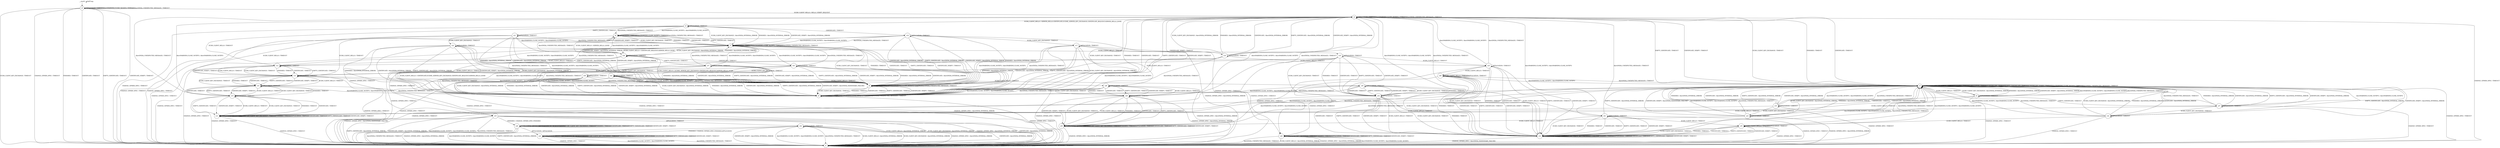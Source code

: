 digraph g {
	graph [name=g];
	s0	[label=s0,
		shape=circle];
	s0 -> s0	[key=0,
		label="APPLICATION / TIMEOUT"];
	s0 -> s0	[key=1,
		label="Alert(WARNING,CLOSE_NOTIFY) / TIMEOUT"];
	s0 -> s0	[key=2,
		label="Alert(FATAL,UNEXPECTED_MESSAGE) / TIMEOUT"];
	s1	[label=s1,
		shape=circle];
	s0 -> s1	[key=0,
		label="ECDH_CLIENT_KEY_EXCHANGE / TIMEOUT"];
	s0 -> s1	[key=1,
		label="CHANGE_CIPHER_SPEC / TIMEOUT"];
	s0 -> s1	[key=2,
		label="FINISHED / TIMEOUT"];
	s0 -> s1	[key=3,
		label="CERTIFICATE / TIMEOUT"];
	s0 -> s1	[key=4,
		label="EMPTY_CERTIFICATE / TIMEOUT"];
	s0 -> s1	[key=5,
		label="CERTIFICATE_VERIFY / TIMEOUT"];
	s2	[label=s2,
		shape=circle];
	s0 -> s2	[key=0,
		label="ECDH_CLIENT_HELLO / HELLO_VERIFY_REQUEST"];
	s1 -> s1	[key=0,
		label="ECDH_CLIENT_HELLO / TIMEOUT"];
	s1 -> s1	[key=1,
		label="ECDH_CLIENT_KEY_EXCHANGE / TIMEOUT"];
	s1 -> s1	[key=2,
		label="CHANGE_CIPHER_SPEC / TIMEOUT"];
	s1 -> s1	[key=3,
		label="FINISHED / TIMEOUT"];
	s1 -> s1	[key=4,
		label="APPLICATION / TIMEOUT"];
	s1 -> s1	[key=5,
		label="CERTIFICATE / TIMEOUT"];
	s1 -> s1	[key=6,
		label="EMPTY_CERTIFICATE / TIMEOUT"];
	s1 -> s1	[key=7,
		label="CERTIFICATE_VERIFY / TIMEOUT"];
	s1 -> s1	[key=8,
		label="Alert(WARNING,CLOSE_NOTIFY) / TIMEOUT"];
	s1 -> s1	[key=9,
		label="Alert(FATAL,UNEXPECTED_MESSAGE) / TIMEOUT"];
	s2 -> s1	[key=0,
		label="CHANGE_CIPHER_SPEC / TIMEOUT"];
	s2 -> s2	[key=0,
		label="APPLICATION / TIMEOUT"];
	s2 -> s2	[key=1,
		label="Alert(WARNING,CLOSE_NOTIFY) / TIMEOUT"];
	s2 -> s2	[key=2,
		label="Alert(FATAL,UNEXPECTED_MESSAGE) / TIMEOUT"];
	s3	[label=s3,
		shape=circle];
	s2 -> s3	[key=0,
		label="ECDH_CLIENT_KEY_EXCHANGE / TIMEOUT"];
	s2 -> s3	[key=1,
		label="FINISHED / TIMEOUT"];
	s2 -> s3	[key=2,
		label="CERTIFICATE / TIMEOUT"];
	s2 -> s3	[key=3,
		label="EMPTY_CERTIFICATE / TIMEOUT"];
	s2 -> s3	[key=4,
		label="CERTIFICATE_VERIFY / TIMEOUT"];
	s5	[label=s5,
		shape=circle];
	s2 -> s5	[key=0,
		label="ECDH_CLIENT_HELLO / SERVER_HELLO,CERTIFICATE,ECDHE_SERVER_KEY_EXCHANGE,CERTIFICATE_REQUEST,SERVER_HELLO_DONE"];
	s3 -> s1	[key=0,
		label="CHANGE_CIPHER_SPEC / TIMEOUT"];
	s3 -> s3	[key=0,
		label="ECDH_CLIENT_KEY_EXCHANGE / TIMEOUT"];
	s3 -> s3	[key=1,
		label="FINISHED / TIMEOUT"];
	s3 -> s3	[key=2,
		label="APPLICATION / TIMEOUT"];
	s3 -> s3	[key=3,
		label="CERTIFICATE / TIMEOUT"];
	s3 -> s3	[key=4,
		label="EMPTY_CERTIFICATE / TIMEOUT"];
	s3 -> s3	[key=5,
		label="CERTIFICATE_VERIFY / TIMEOUT"];
	s3 -> s3	[key=6,
		label="Alert(WARNING,CLOSE_NOTIFY) / TIMEOUT"];
	s3 -> s3	[key=7,
		label="Alert(FATAL,UNEXPECTED_MESSAGE) / TIMEOUT"];
	s4	[label=s4,
		shape=circle];
	s3 -> s4	[key=0,
		label="ECDH_CLIENT_HELLO / TIMEOUT"];
	s4 -> s1	[key=0,
		label="CHANGE_CIPHER_SPEC / TIMEOUT"];
	s4 -> s3	[key=0,
		label="ECDH_CLIENT_KEY_EXCHANGE / Alert(FATAL,INTERNAL_ERROR)"];
	s4 -> s3	[key=1,
		label="FINISHED / Alert(FATAL,INTERNAL_ERROR)"];
	s4 -> s3	[key=2,
		label="CERTIFICATE_VERIFY / Alert(FATAL,INTERNAL_ERROR)"];
	s4 -> s3	[key=3,
		label="Alert(WARNING,CLOSE_NOTIFY) / Alert(WARNING,CLOSE_NOTIFY)"];
	s4 -> s3	[key=4,
		label="Alert(FATAL,UNEXPECTED_MESSAGE) / TIMEOUT"];
	s4 -> s4	[key=0,
		label="APPLICATION / TIMEOUT"];
	s10	[label=s10,
		shape=circle];
	s4 -> s10	[key=0,
		label="CERTIFICATE / TIMEOUT"];
	s11	[label=s11,
		shape=circle];
	s4 -> s11	[key=0,
		label="ECDH_CLIENT_HELLO / TIMEOUT"];
	s27	[label=s27,
		shape=circle];
	s4 -> s27	[key=0,
		label="EMPTY_CERTIFICATE / TIMEOUT"];
	s5 -> s1	[key=0,
		label="CHANGE_CIPHER_SPEC / TIMEOUT"];
	s5 -> s5	[key=0,
		label="APPLICATION / TIMEOUT"];
	s6	[label=s6,
		shape=circle];
	s5 -> s6	[key=0,
		label="Alert(WARNING,CLOSE_NOTIFY) / Alert(WARNING,CLOSE_NOTIFY)"];
	s5 -> s6	[key=1,
		label="Alert(FATAL,UNEXPECTED_MESSAGE) / TIMEOUT"];
	s7	[label=s7,
		shape=circle];
	s5 -> s7	[key=0,
		label="ECDH_CLIENT_KEY_EXCHANGE / Alert(FATAL,INTERNAL_ERROR)"];
	s5 -> s7	[key=1,
		label="FINISHED / Alert(FATAL,INTERNAL_ERROR)"];
	s5 -> s7	[key=2,
		label="CERTIFICATE_VERIFY / Alert(FATAL,INTERNAL_ERROR)"];
	s12	[label=s12,
		shape=circle];
	s5 -> s12	[key=0,
		label="ECDH_CLIENT_HELLO / TIMEOUT"];
	s16	[label=s16,
		shape=circle];
	s5 -> s16	[key=0,
		label="CERTIFICATE / TIMEOUT"];
	s21	[label=s21,
		shape=circle];
	s5 -> s21	[key=0,
		label="EMPTY_CERTIFICATE / TIMEOUT"];
	s6 -> s1	[key=0,
		label="CHANGE_CIPHER_SPEC / TIMEOUT"];
	s6 -> s6	[key=0,
		label="APPLICATION / TIMEOUT"];
	s6 -> s6	[key=1,
		label="Alert(WARNING,CLOSE_NOTIFY) / TIMEOUT"];
	s6 -> s6	[key=2,
		label="Alert(FATAL,UNEXPECTED_MESSAGE) / TIMEOUT"];
	s6 -> s7	[key=0,
		label="ECDH_CLIENT_KEY_EXCHANGE / TIMEOUT"];
	s6 -> s7	[key=1,
		label="FINISHED / TIMEOUT"];
	s6 -> s7	[key=2,
		label="CERTIFICATE / TIMEOUT"];
	s6 -> s7	[key=3,
		label="EMPTY_CERTIFICATE / TIMEOUT"];
	s6 -> s7	[key=4,
		label="CERTIFICATE_VERIFY / TIMEOUT"];
	s36	[label=s36,
		shape=circle];
	s6 -> s36	[key=0,
		label="ECDH_CLIENT_HELLO / SERVER_HELLO_DONE"];
	s7 -> s1	[key=0,
		label="CHANGE_CIPHER_SPEC / TIMEOUT"];
	s7 -> s7	[key=0,
		label="APPLICATION / TIMEOUT"];
	s7 -> s7	[key=1,
		label="Alert(WARNING,CLOSE_NOTIFY) / TIMEOUT"];
	s7 -> s7	[key=2,
		label="Alert(FATAL,UNEXPECTED_MESSAGE) / TIMEOUT"];
	s8	[label=s8,
		shape=circle];
	s7 -> s8	[key=0,
		label="ECDH_CLIENT_KEY_EXCHANGE / TIMEOUT"];
	s7 -> s8	[key=1,
		label="FINISHED / TIMEOUT"];
	s7 -> s8	[key=2,
		label="CERTIFICATE / TIMEOUT"];
	s7 -> s8	[key=3,
		label="EMPTY_CERTIFICATE / TIMEOUT"];
	s7 -> s8	[key=4,
		label="CERTIFICATE_VERIFY / TIMEOUT"];
	s7 -> s36	[key=0,
		label="ECDH_CLIENT_HELLO / CERTIFICATE_REQUEST,SERVER_HELLO_DONE"];
	s8 -> s1	[key=0,
		label="CHANGE_CIPHER_SPEC / TIMEOUT"];
	s8 -> s8	[key=0,
		label="APPLICATION / TIMEOUT"];
	s8 -> s8	[key=1,
		label="Alert(WARNING,CLOSE_NOTIFY) / TIMEOUT"];
	s8 -> s8	[key=2,
		label="Alert(FATAL,UNEXPECTED_MESSAGE) / TIMEOUT"];
	s9	[label=s9,
		shape=circle];
	s8 -> s9	[key=0,
		label="ECDH_CLIENT_KEY_EXCHANGE / TIMEOUT"];
	s8 -> s9	[key=1,
		label="FINISHED / TIMEOUT"];
	s8 -> s9	[key=2,
		label="CERTIFICATE / TIMEOUT"];
	s8 -> s9	[key=3,
		label="EMPTY_CERTIFICATE / TIMEOUT"];
	s8 -> s9	[key=4,
		label="CERTIFICATE_VERIFY / TIMEOUT"];
	s8 -> s36	[key=0,
		label="ECDH_CLIENT_HELLO / ECDHE_SERVER_KEY_EXCHANGE,CERTIFICATE_REQUEST,SERVER_HELLO_DONE"];
	s9 -> s1	[key=0,
		label="CHANGE_CIPHER_SPEC / TIMEOUT"];
	s9 -> s2	[key=0,
		label="ECDH_CLIENT_KEY_EXCHANGE / TIMEOUT"];
	s9 -> s2	[key=1,
		label="FINISHED / TIMEOUT"];
	s9 -> s2	[key=2,
		label="CERTIFICATE / TIMEOUT"];
	s9 -> s2	[key=3,
		label="EMPTY_CERTIFICATE / TIMEOUT"];
	s9 -> s2	[key=4,
		label="CERTIFICATE_VERIFY / TIMEOUT"];
	s9 -> s9	[key=0,
		label="APPLICATION / TIMEOUT"];
	s9 -> s9	[key=1,
		label="Alert(WARNING,CLOSE_NOTIFY) / TIMEOUT"];
	s9 -> s9	[key=2,
		label="Alert(FATAL,UNEXPECTED_MESSAGE) / TIMEOUT"];
	s9 -> s36	[key=0,
		label="ECDH_CLIENT_HELLO / CERTIFICATE,ECDHE_SERVER_KEY_EXCHANGE,CERTIFICATE_REQUEST,SERVER_HELLO_DONE"];
	s10 -> s1	[key=0,
		label="CHANGE_CIPHER_SPEC / TIMEOUT"];
	s10 -> s3	[key=0,
		label="FINISHED / Alert(FATAL,INTERNAL_ERROR)"];
	s10 -> s3	[key=1,
		label="CERTIFICATE / Alert(FATAL,INTERNAL_ERROR)"];
	s10 -> s3	[key=2,
		label="EMPTY_CERTIFICATE / Alert(FATAL,INTERNAL_ERROR)"];
	s10 -> s3	[key=3,
		label="CERTIFICATE_VERIFY / Alert(FATAL,INTERNAL_ERROR)"];
	s10 -> s3	[key=4,
		label="Alert(WARNING,CLOSE_NOTIFY) / Alert(WARNING,CLOSE_NOTIFY)"];
	s10 -> s3	[key=5,
		label="Alert(FATAL,UNEXPECTED_MESSAGE) / TIMEOUT"];
	s10 -> s10	[key=0,
		label="APPLICATION / TIMEOUT"];
	s10 -> s11	[key=0,
		label="ECDH_CLIENT_HELLO / TIMEOUT"];
	s23	[label=s23,
		shape=circle];
	s10 -> s23	[key=0,
		label="ECDH_CLIENT_KEY_EXCHANGE / TIMEOUT"];
	s11 -> s1	[key=0,
		label="CHANGE_CIPHER_SPEC / TIMEOUT"];
	s11 -> s3	[key=0,
		label="Alert(WARNING,CLOSE_NOTIFY) / Alert(WARNING,CLOSE_NOTIFY)"];
	s11 -> s3	[key=1,
		label="Alert(FATAL,UNEXPECTED_MESSAGE) / TIMEOUT"];
	s11 -> s11	[key=0,
		label="ECDH_CLIENT_HELLO / TIMEOUT"];
	s11 -> s11	[key=1,
		label="ECDH_CLIENT_KEY_EXCHANGE / TIMEOUT"];
	s11 -> s11	[key=2,
		label="FINISHED / TIMEOUT"];
	s11 -> s11	[key=3,
		label="APPLICATION / TIMEOUT"];
	s11 -> s11	[key=4,
		label="CERTIFICATE / TIMEOUT"];
	s11 -> s11	[key=5,
		label="EMPTY_CERTIFICATE / TIMEOUT"];
	s11 -> s11	[key=6,
		label="CERTIFICATE_VERIFY / TIMEOUT"];
	s12 -> s1	[key=0,
		label="CHANGE_CIPHER_SPEC / TIMEOUT"];
	s12 -> s7	[key=0,
		label="Alert(WARNING,CLOSE_NOTIFY) / Alert(WARNING,CLOSE_NOTIFY)"];
	s12 -> s7	[key=1,
		label="Alert(FATAL,UNEXPECTED_MESSAGE) / TIMEOUT"];
	s12 -> s12	[key=0,
		label="APPLICATION / TIMEOUT"];
	s13	[label=s13,
		shape=circle];
	s12 -> s13	[key=0,
		label="ECDH_CLIENT_HELLO / TIMEOUT"];
	s12 -> s13	[key=1,
		label="ECDH_CLIENT_KEY_EXCHANGE / TIMEOUT"];
	s12 -> s13	[key=2,
		label="FINISHED / TIMEOUT"];
	s12 -> s13	[key=3,
		label="CERTIFICATE / TIMEOUT"];
	s12 -> s13	[key=4,
		label="EMPTY_CERTIFICATE / TIMEOUT"];
	s12 -> s13	[key=5,
		label="CERTIFICATE_VERIFY / TIMEOUT"];
	s13 -> s1	[key=0,
		label="CHANGE_CIPHER_SPEC / TIMEOUT"];
	s13 -> s8	[key=0,
		label="Alert(WARNING,CLOSE_NOTIFY) / Alert(WARNING,CLOSE_NOTIFY)"];
	s13 -> s8	[key=1,
		label="Alert(FATAL,UNEXPECTED_MESSAGE) / TIMEOUT"];
	s13 -> s13	[key=0,
		label="APPLICATION / TIMEOUT"];
	s14	[label=s14,
		shape=circle];
	s13 -> s14	[key=0,
		label="ECDH_CLIENT_HELLO / TIMEOUT"];
	s13 -> s14	[key=1,
		label="ECDH_CLIENT_KEY_EXCHANGE / TIMEOUT"];
	s13 -> s14	[key=2,
		label="FINISHED / TIMEOUT"];
	s13 -> s14	[key=3,
		label="CERTIFICATE / TIMEOUT"];
	s13 -> s14	[key=4,
		label="EMPTY_CERTIFICATE / TIMEOUT"];
	s13 -> s14	[key=5,
		label="CERTIFICATE_VERIFY / TIMEOUT"];
	s14 -> s1	[key=0,
		label="CHANGE_CIPHER_SPEC / TIMEOUT"];
	s14 -> s9	[key=0,
		label="Alert(WARNING,CLOSE_NOTIFY) / Alert(WARNING,CLOSE_NOTIFY)"];
	s14 -> s9	[key=1,
		label="Alert(FATAL,UNEXPECTED_MESSAGE) / TIMEOUT"];
	s14 -> s14	[key=0,
		label="APPLICATION / TIMEOUT"];
	s15	[label=s15,
		shape=circle];
	s14 -> s15	[key=0,
		label="ECDH_CLIENT_HELLO / TIMEOUT"];
	s14 -> s15	[key=1,
		label="ECDH_CLIENT_KEY_EXCHANGE / TIMEOUT"];
	s14 -> s15	[key=2,
		label="FINISHED / TIMEOUT"];
	s14 -> s15	[key=3,
		label="CERTIFICATE / TIMEOUT"];
	s14 -> s15	[key=4,
		label="EMPTY_CERTIFICATE / TIMEOUT"];
	s14 -> s15	[key=5,
		label="CERTIFICATE_VERIFY / TIMEOUT"];
	s15 -> s1	[key=0,
		label="CHANGE_CIPHER_SPEC / TIMEOUT"];
	s15 -> s2	[key=0,
		label="Alert(WARNING,CLOSE_NOTIFY) / Alert(WARNING,CLOSE_NOTIFY)"];
	s15 -> s2	[key=1,
		label="Alert(FATAL,UNEXPECTED_MESSAGE) / TIMEOUT"];
	s15 -> s11	[key=0,
		label="ECDH_CLIENT_HELLO / TIMEOUT"];
	s15 -> s11	[key=1,
		label="ECDH_CLIENT_KEY_EXCHANGE / TIMEOUT"];
	s15 -> s11	[key=2,
		label="FINISHED / TIMEOUT"];
	s15 -> s11	[key=3,
		label="CERTIFICATE / TIMEOUT"];
	s15 -> s11	[key=4,
		label="EMPTY_CERTIFICATE / TIMEOUT"];
	s15 -> s11	[key=5,
		label="CERTIFICATE_VERIFY / TIMEOUT"];
	s15 -> s15	[key=0,
		label="APPLICATION / TIMEOUT"];
	s16 -> s1	[key=0,
		label="CHANGE_CIPHER_SPEC / TIMEOUT"];
	s16 -> s7	[key=0,
		label="Alert(WARNING,CLOSE_NOTIFY) / Alert(WARNING,CLOSE_NOTIFY)"];
	s16 -> s7	[key=1,
		label="Alert(FATAL,UNEXPECTED_MESSAGE) / TIMEOUT"];
	s16 -> s8	[key=0,
		label="FINISHED / Alert(FATAL,INTERNAL_ERROR)"];
	s16 -> s8	[key=1,
		label="CERTIFICATE / Alert(FATAL,INTERNAL_ERROR)"];
	s16 -> s8	[key=2,
		label="EMPTY_CERTIFICATE / Alert(FATAL,INTERNAL_ERROR)"];
	s16 -> s8	[key=3,
		label="CERTIFICATE_VERIFY / Alert(FATAL,INTERNAL_ERROR)"];
	s16 -> s13	[key=0,
		label="ECDH_CLIENT_HELLO / TIMEOUT"];
	s16 -> s16	[key=0,
		label="APPLICATION / TIMEOUT"];
	s17	[label=s17,
		shape=circle];
	s16 -> s17	[key=0,
		label="ECDH_CLIENT_KEY_EXCHANGE / TIMEOUT"];
	s17 -> s1	[key=0,
		label="CHANGE_CIPHER_SPEC / Alert(FATAL,INTERNAL_ERROR)"];
	s17 -> s8	[key=0,
		label="Alert(WARNING,CLOSE_NOTIFY) / Alert(WARNING,CLOSE_NOTIFY)"];
	s17 -> s8	[key=1,
		label="Alert(FATAL,UNEXPECTED_MESSAGE) / TIMEOUT"];
	s17 -> s9	[key=0,
		label="ECDH_CLIENT_KEY_EXCHANGE / Alert(FATAL,INTERNAL_ERROR)"];
	s17 -> s9	[key=1,
		label="FINISHED / Alert(FATAL,INTERNAL_ERROR)"];
	s17 -> s9	[key=2,
		label="CERTIFICATE / Alert(FATAL,INTERNAL_ERROR)"];
	s17 -> s9	[key=3,
		label="EMPTY_CERTIFICATE / Alert(FATAL,INTERNAL_ERROR)"];
	s17 -> s17	[key=0,
		label="APPLICATION / TIMEOUT"];
	s18	[label=s18,
		shape=circle];
	s17 -> s18	[key=0,
		label="CERTIFICATE_VERIFY / TIMEOUT"];
	s28	[label=s28,
		shape=circle];
	s17 -> s28	[key=0,
		label="ECDH_CLIENT_HELLO / TIMEOUT"];
	s18 -> s2	[key=0,
		label="ECDH_CLIENT_KEY_EXCHANGE / Alert(FATAL,INTERNAL_ERROR)"];
	s18 -> s2	[key=1,
		label="FINISHED / Alert(FATAL,INTERNAL_ERROR)"];
	s18 -> s2	[key=2,
		label="CERTIFICATE / Alert(FATAL,INTERNAL_ERROR)"];
	s18 -> s2	[key=3,
		label="EMPTY_CERTIFICATE / Alert(FATAL,INTERNAL_ERROR)"];
	s18 -> s2	[key=4,
		label="CERTIFICATE_VERIFY / Alert(FATAL,INTERNAL_ERROR)"];
	s18 -> s9	[key=0,
		label="Alert(WARNING,CLOSE_NOTIFY) / Alert(WARNING,CLOSE_NOTIFY)"];
	s18 -> s9	[key=1,
		label="Alert(FATAL,UNEXPECTED_MESSAGE) / TIMEOUT"];
	s18 -> s18	[key=0,
		label="APPLICATION / TIMEOUT"];
	s19	[label=s19,
		shape=circle];
	s18 -> s19	[key=0,
		label="CHANGE_CIPHER_SPEC / TIMEOUT"];
	s25	[label=s25,
		shape=circle];
	s18 -> s25	[key=0,
		label="ECDH_CLIENT_HELLO / TIMEOUT"];
	s19 -> s1	[key=0,
		label="ECDH_CLIENT_HELLO / Alert(FATAL,INTERNAL_ERROR)"];
	s19 -> s1	[key=1,
		label="ECDH_CLIENT_KEY_EXCHANGE / Alert(FATAL,INTERNAL_ERROR)"];
	s19 -> s1	[key=2,
		label="CHANGE_CIPHER_SPEC / Alert(FATAL,INTERNAL_ERROR)"];
	s19 -> s1	[key=3,
		label="CERTIFICATE / Alert(FATAL,INTERNAL_ERROR)"];
	s19 -> s1	[key=4,
		label="EMPTY_CERTIFICATE / Alert(FATAL,INTERNAL_ERROR)"];
	s19 -> s1	[key=5,
		label="CERTIFICATE_VERIFY / Alert(FATAL,INTERNAL_ERROR)"];
	s19 -> s1	[key=6,
		label="Alert(WARNING,CLOSE_NOTIFY) / Alert(WARNING,CLOSE_NOTIFY)"];
	s19 -> s1	[key=7,
		label="Alert(FATAL,UNEXPECTED_MESSAGE) / TIMEOUT"];
	s20	[label=s20,
		shape=circle];
	s19 -> s20	[key=0,
		label="FINISHED / CHANGE_CIPHER_SPEC,FINISHED"];
	s42	[label=s42,
		shape=circle];
	s19 -> s42	[key=0,
		label="APPLICATION / TIMEOUT"];
	s20 -> s1	[key=0,
		label="CHANGE_CIPHER_SPEC / Alert(FATAL,INTERNAL_ERROR)"];
	s20 -> s1	[key=1,
		label="Alert(WARNING,CLOSE_NOTIFY) / Alert(WARNING,CLOSE_NOTIFY)"];
	s20 -> s1	[key=2,
		label="Alert(FATAL,UNEXPECTED_MESSAGE) / TIMEOUT"];
	s20 -> s20	[key=0,
		label="ECDH_CLIENT_HELLO / Alert(WARNING,NO_RENEGOTIATION)"];
	s20 -> s20	[key=1,
		label="ECDH_CLIENT_KEY_EXCHANGE / TIMEOUT"];
	s20 -> s20	[key=2,
		label="FINISHED / TIMEOUT"];
	s20 -> s20	[key=3,
		label="CERTIFICATE / TIMEOUT"];
	s20 -> s20	[key=4,
		label="EMPTY_CERTIFICATE / TIMEOUT"];
	s20 -> s20	[key=5,
		label="CERTIFICATE_VERIFY / TIMEOUT"];
	s24	[label=s24,
		shape=circle];
	s20 -> s24	[key=0,
		label="APPLICATION / APPLICATION"];
	s21 -> s1	[key=0,
		label="CHANGE_CIPHER_SPEC / TIMEOUT"];
	s21 -> s7	[key=0,
		label="Alert(WARNING,CLOSE_NOTIFY) / Alert(WARNING,CLOSE_NOTIFY)"];
	s21 -> s7	[key=1,
		label="Alert(FATAL,UNEXPECTED_MESSAGE) / TIMEOUT"];
	s21 -> s8	[key=0,
		label="FINISHED / Alert(FATAL,INTERNAL_ERROR)"];
	s21 -> s8	[key=1,
		label="CERTIFICATE / Alert(FATAL,INTERNAL_ERROR)"];
	s21 -> s8	[key=2,
		label="EMPTY_CERTIFICATE / Alert(FATAL,INTERNAL_ERROR)"];
	s21 -> s8	[key=3,
		label="CERTIFICATE_VERIFY / Alert(FATAL,INTERNAL_ERROR)"];
	s21 -> s13	[key=0,
		label="ECDH_CLIENT_HELLO / TIMEOUT"];
	s21 -> s21	[key=0,
		label="APPLICATION / TIMEOUT"];
	s22	[label=s22,
		shape=circle];
	s21 -> s22	[key=0,
		label="ECDH_CLIENT_KEY_EXCHANGE / TIMEOUT"];
	s22 -> s8	[key=0,
		label="Alert(WARNING,CLOSE_NOTIFY) / Alert(WARNING,CLOSE_NOTIFY)"];
	s22 -> s8	[key=1,
		label="Alert(FATAL,UNEXPECTED_MESSAGE) / TIMEOUT"];
	s22 -> s9	[key=0,
		label="ECDH_CLIENT_KEY_EXCHANGE / Alert(FATAL,INTERNAL_ERROR)"];
	s22 -> s9	[key=1,
		label="FINISHED / Alert(FATAL,INTERNAL_ERROR)"];
	s22 -> s9	[key=2,
		label="CERTIFICATE / Alert(FATAL,INTERNAL_ERROR)"];
	s22 -> s9	[key=3,
		label="EMPTY_CERTIFICATE / Alert(FATAL,INTERNAL_ERROR)"];
	s22 -> s9	[key=4,
		label="CERTIFICATE_VERIFY / Alert(FATAL,INTERNAL_ERROR)"];
	s22 -> s19	[key=0,
		label="CHANGE_CIPHER_SPEC / TIMEOUT"];
	s22 -> s22	[key=0,
		label="APPLICATION / TIMEOUT"];
	s33	[label=s33,
		shape=circle];
	s22 -> s33	[key=0,
		label="ECDH_CLIENT_HELLO / TIMEOUT"];
	s23 -> s1	[key=0,
		label="CHANGE_CIPHER_SPEC / Alert(FATAL,INTERNAL_ERROR)"];
	s23 -> s3	[key=0,
		label="ECDH_CLIENT_KEY_EXCHANGE / Alert(FATAL,INTERNAL_ERROR)"];
	s23 -> s3	[key=1,
		label="FINISHED / Alert(FATAL,INTERNAL_ERROR)"];
	s23 -> s3	[key=2,
		label="CERTIFICATE / Alert(FATAL,INTERNAL_ERROR)"];
	s23 -> s3	[key=3,
		label="EMPTY_CERTIFICATE / Alert(FATAL,INTERNAL_ERROR)"];
	s23 -> s3	[key=4,
		label="CERTIFICATE_VERIFY / Alert(FATAL,HANDSHAKE_FAILURE)"];
	s23 -> s3	[key=5,
		label="Alert(WARNING,CLOSE_NOTIFY) / Alert(WARNING,CLOSE_NOTIFY)"];
	s23 -> s3	[key=6,
		label="Alert(FATAL,UNEXPECTED_MESSAGE) / TIMEOUT"];
	s23 -> s23	[key=0,
		label="APPLICATION / TIMEOUT"];
	s30	[label=s30,
		shape=circle];
	s23 -> s30	[key=0,
		label="ECDH_CLIENT_HELLO / TIMEOUT"];
	s24 -> s1	[key=0,
		label="CHANGE_CIPHER_SPEC / TIMEOUT"];
	s24 -> s1	[key=1,
		label="Alert(WARNING,CLOSE_NOTIFY) / Alert(WARNING,CLOSE_NOTIFY)"];
	s24 -> s1	[key=2,
		label="Alert(FATAL,UNEXPECTED_MESSAGE) / TIMEOUT"];
	s24 -> s24	[key=0,
		label="ECDH_CLIENT_HELLO / Alert(WARNING,NO_RENEGOTIATION)"];
	s24 -> s24	[key=1,
		label="ECDH_CLIENT_KEY_EXCHANGE / TIMEOUT"];
	s24 -> s24	[key=2,
		label="FINISHED / TIMEOUT"];
	s24 -> s24	[key=3,
		label="APPLICATION / APPLICATION"];
	s24 -> s24	[key=4,
		label="CERTIFICATE / TIMEOUT"];
	s24 -> s24	[key=5,
		label="EMPTY_CERTIFICATE / TIMEOUT"];
	s24 -> s24	[key=6,
		label="CERTIFICATE_VERIFY / TIMEOUT"];
	s25 -> s2	[key=0,
		label="Alert(WARNING,CLOSE_NOTIFY) / Alert(WARNING,CLOSE_NOTIFY)"];
	s25 -> s2	[key=1,
		label="Alert(FATAL,UNEXPECTED_MESSAGE) / TIMEOUT"];
	s25 -> s25	[key=0,
		label="APPLICATION / TIMEOUT"];
	s26	[label=s26,
		shape=circle];
	s25 -> s26	[key=0,
		label="CHANGE_CIPHER_SPEC / TIMEOUT"];
	s31	[label=s31,
		shape=circle];
	s25 -> s31	[key=0,
		label="ECDH_CLIENT_KEY_EXCHANGE / TIMEOUT"];
	s25 -> s31	[key=1,
		label="FINISHED / TIMEOUT"];
	s25 -> s31	[key=2,
		label="CERTIFICATE / TIMEOUT"];
	s25 -> s31	[key=3,
		label="EMPTY_CERTIFICATE / TIMEOUT"];
	s25 -> s31	[key=4,
		label="CERTIFICATE_VERIFY / TIMEOUT"];
	s40	[label=s40,
		shape=circle];
	s25 -> s40	[key=0,
		label="ECDH_CLIENT_HELLO / TIMEOUT"];
	s26 -> s1	[key=0,
		label="ECDH_CLIENT_HELLO / Alert(FATAL,INTERNAL_ERROR)"];
	s26 -> s1	[key=1,
		label="CHANGE_CIPHER_SPEC / Alert(FATAL,INTERNAL_ERROR)"];
	s26 -> s1	[key=2,
		label="Alert(WARNING,CLOSE_NOTIFY) / Alert(WARNING,CLOSE_NOTIFY)"];
	s26 -> s1	[key=3,
		label="Alert(FATAL,UNEXPECTED_MESSAGE) / TIMEOUT"];
	s26 -> s26	[key=0,
		label="ECDH_CLIENT_KEY_EXCHANGE / TIMEOUT"];
	s26 -> s26	[key=1,
		label="FINISHED / TIMEOUT"];
	s26 -> s26	[key=2,
		label="APPLICATION / TIMEOUT"];
	s26 -> s26	[key=3,
		label="CERTIFICATE / TIMEOUT"];
	s26 -> s26	[key=4,
		label="EMPTY_CERTIFICATE / TIMEOUT"];
	s26 -> s26	[key=5,
		label="CERTIFICATE_VERIFY / TIMEOUT"];
	s27 -> s1	[key=0,
		label="CHANGE_CIPHER_SPEC / TIMEOUT"];
	s27 -> s3	[key=0,
		label="FINISHED / Alert(FATAL,INTERNAL_ERROR)"];
	s27 -> s3	[key=1,
		label="CERTIFICATE / Alert(FATAL,INTERNAL_ERROR)"];
	s27 -> s3	[key=2,
		label="EMPTY_CERTIFICATE / Alert(FATAL,INTERNAL_ERROR)"];
	s27 -> s3	[key=3,
		label="CERTIFICATE_VERIFY / Alert(FATAL,INTERNAL_ERROR)"];
	s27 -> s3	[key=4,
		label="Alert(WARNING,CLOSE_NOTIFY) / Alert(WARNING,CLOSE_NOTIFY)"];
	s27 -> s3	[key=5,
		label="Alert(FATAL,UNEXPECTED_MESSAGE) / TIMEOUT"];
	s27 -> s11	[key=0,
		label="ECDH_CLIENT_HELLO / TIMEOUT"];
	s27 -> s27	[key=0,
		label="APPLICATION / TIMEOUT"];
	s32	[label=s32,
		shape=circle];
	s27 -> s32	[key=0,
		label="ECDH_CLIENT_KEY_EXCHANGE / TIMEOUT"];
	s28 -> s1	[key=0,
		label="CHANGE_CIPHER_SPEC / Alert(FATAL,INTERNAL_ERROR)"];
	s28 -> s9	[key=0,
		label="Alert(WARNING,CLOSE_NOTIFY) / Alert(WARNING,CLOSE_NOTIFY)"];
	s28 -> s9	[key=1,
		label="Alert(FATAL,UNEXPECTED_MESSAGE) / TIMEOUT"];
	s28 -> s28	[key=0,
		label="APPLICATION / TIMEOUT"];
	s29	[label=s29,
		shape=circle];
	s28 -> s29	[key=0,
		label="ECDH_CLIENT_HELLO / TIMEOUT"];
	s28 -> s29	[key=1,
		label="ECDH_CLIENT_KEY_EXCHANGE / TIMEOUT"];
	s28 -> s29	[key=2,
		label="FINISHED / TIMEOUT"];
	s28 -> s29	[key=3,
		label="CERTIFICATE / TIMEOUT"];
	s28 -> s29	[key=4,
		label="EMPTY_CERTIFICATE / TIMEOUT"];
	s28 -> s29	[key=5,
		label="CERTIFICATE_VERIFY / TIMEOUT"];
	s29 -> s1	[key=0,
		label="CHANGE_CIPHER_SPEC / Alert(FATAL,INTERNAL_ERROR)"];
	s29 -> s2	[key=0,
		label="Alert(WARNING,CLOSE_NOTIFY) / Alert(WARNING,CLOSE_NOTIFY)"];
	s29 -> s2	[key=1,
		label="Alert(FATAL,UNEXPECTED_MESSAGE) / TIMEOUT"];
	s29 -> s29	[key=0,
		label="APPLICATION / TIMEOUT"];
	s29 -> s30	[key=0,
		label="ECDH_CLIENT_HELLO / TIMEOUT"];
	s29 -> s30	[key=1,
		label="ECDH_CLIENT_KEY_EXCHANGE / TIMEOUT"];
	s29 -> s30	[key=2,
		label="FINISHED / TIMEOUT"];
	s29 -> s30	[key=3,
		label="CERTIFICATE / TIMEOUT"];
	s29 -> s30	[key=4,
		label="EMPTY_CERTIFICATE / TIMEOUT"];
	s29 -> s30	[key=5,
		label="CERTIFICATE_VERIFY / TIMEOUT"];
	s30 -> s1	[key=0,
		label="CHANGE_CIPHER_SPEC / Alert(FATAL,INTERNAL_ERROR)"];
	s30 -> s3	[key=0,
		label="Alert(WARNING,CLOSE_NOTIFY) / Alert(WARNING,CLOSE_NOTIFY)"];
	s30 -> s3	[key=1,
		label="Alert(FATAL,UNEXPECTED_MESSAGE) / TIMEOUT"];
	s30 -> s30	[key=0,
		label="ECDH_CLIENT_HELLO / TIMEOUT"];
	s30 -> s30	[key=1,
		label="ECDH_CLIENT_KEY_EXCHANGE / TIMEOUT"];
	s30 -> s30	[key=2,
		label="FINISHED / TIMEOUT"];
	s30 -> s30	[key=3,
		label="APPLICATION / TIMEOUT"];
	s30 -> s30	[key=4,
		label="CERTIFICATE / TIMEOUT"];
	s30 -> s30	[key=5,
		label="EMPTY_CERTIFICATE / TIMEOUT"];
	s30 -> s30	[key=6,
		label="CERTIFICATE_VERIFY / TIMEOUT"];
	s31 -> s1	[key=0,
		label="CHANGE_CIPHER_SPEC / Alert(FATAL,HANDSHAKE_FAILURE)"];
	s31 -> s3	[key=0,
		label="Alert(WARNING,CLOSE_NOTIFY) / Alert(WARNING,CLOSE_NOTIFY)"];
	s31 -> s3	[key=1,
		label="Alert(FATAL,UNEXPECTED_MESSAGE) / TIMEOUT"];
	s31 -> s31	[key=0,
		label="ECDH_CLIENT_HELLO / TIMEOUT"];
	s31 -> s31	[key=1,
		label="ECDH_CLIENT_KEY_EXCHANGE / TIMEOUT"];
	s31 -> s31	[key=2,
		label="FINISHED / TIMEOUT"];
	s31 -> s31	[key=3,
		label="APPLICATION / TIMEOUT"];
	s31 -> s31	[key=4,
		label="CERTIFICATE / TIMEOUT"];
	s31 -> s31	[key=5,
		label="EMPTY_CERTIFICATE / TIMEOUT"];
	s31 -> s31	[key=6,
		label="CERTIFICATE_VERIFY / TIMEOUT"];
	s32 -> s1	[key=0,
		label="CHANGE_CIPHER_SPEC / TIMEOUT"];
	s32 -> s3	[key=0,
		label="ECDH_CLIENT_KEY_EXCHANGE / Alert(FATAL,INTERNAL_ERROR)"];
	s32 -> s3	[key=1,
		label="FINISHED / Alert(FATAL,INTERNAL_ERROR)"];
	s32 -> s3	[key=2,
		label="CERTIFICATE / Alert(FATAL,INTERNAL_ERROR)"];
	s32 -> s3	[key=3,
		label="EMPTY_CERTIFICATE / Alert(FATAL,INTERNAL_ERROR)"];
	s32 -> s3	[key=4,
		label="CERTIFICATE_VERIFY / Alert(FATAL,INTERNAL_ERROR)"];
	s32 -> s3	[key=5,
		label="Alert(WARNING,CLOSE_NOTIFY) / Alert(WARNING,CLOSE_NOTIFY)"];
	s32 -> s3	[key=6,
		label="Alert(FATAL,UNEXPECTED_MESSAGE) / TIMEOUT"];
	s32 -> s32	[key=0,
		label="APPLICATION / TIMEOUT"];
	s35	[label=s35,
		shape=circle];
	s32 -> s35	[key=0,
		label="ECDH_CLIENT_HELLO / TIMEOUT"];
	s33 -> s9	[key=0,
		label="Alert(WARNING,CLOSE_NOTIFY) / Alert(WARNING,CLOSE_NOTIFY)"];
	s33 -> s9	[key=1,
		label="Alert(FATAL,UNEXPECTED_MESSAGE) / TIMEOUT"];
	s33 -> s25	[key=0,
		label="ECDH_CLIENT_HELLO / TIMEOUT"];
	s33 -> s26	[key=0,
		label="CHANGE_CIPHER_SPEC / TIMEOUT"];
	s33 -> s33	[key=0,
		label="APPLICATION / TIMEOUT"];
	s34	[label=s34,
		shape=circle];
	s33 -> s34	[key=0,
		label="ECDH_CLIENT_KEY_EXCHANGE / TIMEOUT"];
	s33 -> s34	[key=1,
		label="FINISHED / TIMEOUT"];
	s33 -> s34	[key=2,
		label="CERTIFICATE / TIMEOUT"];
	s33 -> s34	[key=3,
		label="EMPTY_CERTIFICATE / TIMEOUT"];
	s33 -> s34	[key=4,
		label="CERTIFICATE_VERIFY / TIMEOUT"];
	s34 -> s1	[key=0,
		label="CHANGE_CIPHER_SPEC / Alert(FATAL,HANDSHAKE_FAILURE)"];
	s34 -> s2	[key=0,
		label="Alert(WARNING,CLOSE_NOTIFY) / Alert(WARNING,CLOSE_NOTIFY)"];
	s34 -> s2	[key=1,
		label="Alert(FATAL,UNEXPECTED_MESSAGE) / TIMEOUT"];
	s34 -> s31	[key=0,
		label="ECDH_CLIENT_HELLO / TIMEOUT"];
	s34 -> s31	[key=1,
		label="ECDH_CLIENT_KEY_EXCHANGE / TIMEOUT"];
	s34 -> s31	[key=2,
		label="FINISHED / TIMEOUT"];
	s34 -> s31	[key=3,
		label="CERTIFICATE / TIMEOUT"];
	s34 -> s31	[key=4,
		label="EMPTY_CERTIFICATE / TIMEOUT"];
	s34 -> s31	[key=5,
		label="CERTIFICATE_VERIFY / TIMEOUT"];
	s34 -> s34	[key=0,
		label="APPLICATION / TIMEOUT"];
	s35 -> s1	[key=0,
		label="CHANGE_CIPHER_SPEC / TIMEOUT"];
	s35 -> s3	[key=0,
		label="Alert(WARNING,CLOSE_NOTIFY) / Alert(WARNING,CLOSE_NOTIFY)"];
	s35 -> s3	[key=1,
		label="Alert(FATAL,UNEXPECTED_MESSAGE) / TIMEOUT"];
	s35 -> s31	[key=0,
		label="ECDH_CLIENT_KEY_EXCHANGE / TIMEOUT"];
	s35 -> s31	[key=1,
		label="FINISHED / TIMEOUT"];
	s35 -> s31	[key=2,
		label="CERTIFICATE / TIMEOUT"];
	s35 -> s31	[key=3,
		label="EMPTY_CERTIFICATE / TIMEOUT"];
	s35 -> s31	[key=4,
		label="CERTIFICATE_VERIFY / TIMEOUT"];
	s35 -> s35	[key=0,
		label="ECDH_CLIENT_HELLO / TIMEOUT"];
	s35 -> s35	[key=1,
		label="APPLICATION / TIMEOUT"];
	s36 -> s1	[key=0,
		label="CHANGE_CIPHER_SPEC / TIMEOUT"];
	s36 -> s6	[key=0,
		label="Alert(WARNING,CLOSE_NOTIFY) / Alert(WARNING,CLOSE_NOTIFY)"];
	s36 -> s6	[key=1,
		label="Alert(FATAL,UNEXPECTED_MESSAGE) / TIMEOUT"];
	s36 -> s7	[key=0,
		label="ECDH_CLIENT_KEY_EXCHANGE / Alert(FATAL,INTERNAL_ERROR)"];
	s36 -> s7	[key=1,
		label="FINISHED / Alert(FATAL,INTERNAL_ERROR)"];
	s36 -> s7	[key=2,
		label="CERTIFICATE_VERIFY / Alert(FATAL,INTERNAL_ERROR)"];
	s36 -> s12	[key=0,
		label="ECDH_CLIENT_HELLO / TIMEOUT"];
	s36 -> s36	[key=0,
		label="APPLICATION / TIMEOUT"];
	s37	[label=s37,
		shape=circle];
	s36 -> s37	[key=0,
		label="EMPTY_CERTIFICATE / TIMEOUT"];
	s43	[label=s43,
		shape=circle];
	s36 -> s43	[key=0,
		label="CERTIFICATE / TIMEOUT"];
	s37 -> s1	[key=0,
		label="CHANGE_CIPHER_SPEC / TIMEOUT"];
	s37 -> s7	[key=0,
		label="Alert(WARNING,CLOSE_NOTIFY) / Alert(WARNING,CLOSE_NOTIFY)"];
	s37 -> s7	[key=1,
		label="Alert(FATAL,UNEXPECTED_MESSAGE) / TIMEOUT"];
	s37 -> s8	[key=0,
		label="FINISHED / Alert(FATAL,INTERNAL_ERROR)"];
	s37 -> s8	[key=1,
		label="CERTIFICATE / Alert(FATAL,INTERNAL_ERROR)"];
	s37 -> s8	[key=2,
		label="EMPTY_CERTIFICATE / Alert(FATAL,INTERNAL_ERROR)"];
	s37 -> s8	[key=3,
		label="CERTIFICATE_VERIFY / Alert(FATAL,INTERNAL_ERROR)"];
	s37 -> s13	[key=0,
		label="ECDH_CLIENT_HELLO / TIMEOUT"];
	s37 -> s37	[key=0,
		label="APPLICATION / TIMEOUT"];
	s38	[label=s38,
		shape=circle];
	s37 -> s38	[key=0,
		label="ECDH_CLIENT_KEY_EXCHANGE / TIMEOUT"];
	s38 -> s1	[key=0,
		label="CHANGE_CIPHER_SPEC / TIMEOUT"];
	s38 -> s8	[key=0,
		label="Alert(WARNING,CLOSE_NOTIFY) / Alert(WARNING,CLOSE_NOTIFY)"];
	s38 -> s8	[key=1,
		label="Alert(FATAL,UNEXPECTED_MESSAGE) / TIMEOUT"];
	s38 -> s9	[key=0,
		label="ECDH_CLIENT_KEY_EXCHANGE / Alert(FATAL,INTERNAL_ERROR)"];
	s38 -> s9	[key=1,
		label="FINISHED / Alert(FATAL,INTERNAL_ERROR)"];
	s38 -> s9	[key=2,
		label="CERTIFICATE / Alert(FATAL,INTERNAL_ERROR)"];
	s38 -> s9	[key=3,
		label="EMPTY_CERTIFICATE / Alert(FATAL,INTERNAL_ERROR)"];
	s38 -> s9	[key=4,
		label="CERTIFICATE_VERIFY / Alert(FATAL,INTERNAL_ERROR)"];
	s38 -> s38	[key=0,
		label="APPLICATION / TIMEOUT"];
	s39	[label=s39,
		shape=circle];
	s38 -> s39	[key=0,
		label="ECDH_CLIENT_HELLO / TIMEOUT"];
	s39 -> s1	[key=0,
		label="CHANGE_CIPHER_SPEC / TIMEOUT"];
	s39 -> s9	[key=0,
		label="Alert(WARNING,CLOSE_NOTIFY) / Alert(WARNING,CLOSE_NOTIFY)"];
	s39 -> s9	[key=1,
		label="Alert(FATAL,UNEXPECTED_MESSAGE) / TIMEOUT"];
	s39 -> s34	[key=0,
		label="ECDH_CLIENT_KEY_EXCHANGE / TIMEOUT"];
	s39 -> s34	[key=1,
		label="FINISHED / TIMEOUT"];
	s39 -> s34	[key=2,
		label="CERTIFICATE / TIMEOUT"];
	s39 -> s34	[key=3,
		label="EMPTY_CERTIFICATE / TIMEOUT"];
	s39 -> s34	[key=4,
		label="CERTIFICATE_VERIFY / TIMEOUT"];
	s39 -> s39	[key=0,
		label="APPLICATION / TIMEOUT"];
	s41	[label=s41,
		shape=circle];
	s39 -> s41	[key=0,
		label="ECDH_CLIENT_HELLO / TIMEOUT"];
	s40 -> s3	[key=0,
		label="Alert(WARNING,CLOSE_NOTIFY) / Alert(WARNING,CLOSE_NOTIFY)"];
	s40 -> s3	[key=1,
		label="Alert(FATAL,UNEXPECTED_MESSAGE) / TIMEOUT"];
	s40 -> s26	[key=0,
		label="CHANGE_CIPHER_SPEC / TIMEOUT"];
	s40 -> s31	[key=0,
		label="ECDH_CLIENT_KEY_EXCHANGE / TIMEOUT"];
	s40 -> s31	[key=1,
		label="FINISHED / TIMEOUT"];
	s40 -> s31	[key=2,
		label="CERTIFICATE / TIMEOUT"];
	s40 -> s31	[key=3,
		label="EMPTY_CERTIFICATE / TIMEOUT"];
	s40 -> s31	[key=4,
		label="CERTIFICATE_VERIFY / TIMEOUT"];
	s40 -> s40	[key=0,
		label="ECDH_CLIENT_HELLO / TIMEOUT"];
	s40 -> s40	[key=1,
		label="APPLICATION / TIMEOUT"];
	s41 -> s1	[key=0,
		label="CHANGE_CIPHER_SPEC / TIMEOUT"];
	s41 -> s2	[key=0,
		label="Alert(WARNING,CLOSE_NOTIFY) / Alert(WARNING,CLOSE_NOTIFY)"];
	s41 -> s2	[key=1,
		label="Alert(FATAL,UNEXPECTED_MESSAGE) / TIMEOUT"];
	s41 -> s31	[key=0,
		label="ECDH_CLIENT_KEY_EXCHANGE / TIMEOUT"];
	s41 -> s31	[key=1,
		label="FINISHED / TIMEOUT"];
	s41 -> s31	[key=2,
		label="CERTIFICATE / TIMEOUT"];
	s41 -> s31	[key=3,
		label="EMPTY_CERTIFICATE / TIMEOUT"];
	s41 -> s31	[key=4,
		label="CERTIFICATE_VERIFY / TIMEOUT"];
	s41 -> s35	[key=0,
		label="ECDH_CLIENT_HELLO / TIMEOUT"];
	s41 -> s41	[key=0,
		label="APPLICATION / TIMEOUT"];
	s42 -> s1	[key=0,
		label="ECDH_CLIENT_HELLO / Alert(FATAL,INTERNAL_ERROR)"];
	s42 -> s1	[key=1,
		label="ECDH_CLIENT_KEY_EXCHANGE / Alert(FATAL,INTERNAL_ERROR)"];
	s42 -> s1	[key=2,
		label="CHANGE_CIPHER_SPEC / Alert(FATAL,INTERNAL_ERROR)"];
	s42 -> s1	[key=3,
		label="CERTIFICATE / Alert(FATAL,INTERNAL_ERROR)"];
	s42 -> s1	[key=4,
		label="EMPTY_CERTIFICATE / Alert(FATAL,INTERNAL_ERROR)"];
	s42 -> s1	[key=5,
		label="CERTIFICATE_VERIFY / Alert(FATAL,INTERNAL_ERROR)"];
	s42 -> s1	[key=6,
		label="Alert(WARNING,CLOSE_NOTIFY) / Alert(WARNING,CLOSE_NOTIFY)"];
	s42 -> s1	[key=7,
		label="Alert(FATAL,UNEXPECTED_MESSAGE) / TIMEOUT"];
	s42 -> s24	[key=0,
		label="FINISHED / CHANGE_CIPHER_SPEC,FINISHED,APPLICATION"];
	s42 -> s42	[key=0,
		label="APPLICATION / TIMEOUT"];
	s43 -> s1	[key=0,
		label="CHANGE_CIPHER_SPEC / TIMEOUT"];
	s43 -> s7	[key=0,
		label="Alert(WARNING,CLOSE_NOTIFY) / Alert(WARNING,CLOSE_NOTIFY)"];
	s43 -> s7	[key=1,
		label="Alert(FATAL,UNEXPECTED_MESSAGE) / TIMEOUT"];
	s43 -> s8	[key=0,
		label="FINISHED / Alert(FATAL,INTERNAL_ERROR)"];
	s43 -> s8	[key=1,
		label="CERTIFICATE / Alert(FATAL,INTERNAL_ERROR)"];
	s43 -> s8	[key=2,
		label="EMPTY_CERTIFICATE / Alert(FATAL,INTERNAL_ERROR)"];
	s43 -> s8	[key=3,
		label="CERTIFICATE_VERIFY / Alert(FATAL,INTERNAL_ERROR)"];
	s43 -> s13	[key=0,
		label="ECDH_CLIENT_HELLO / TIMEOUT"];
	s43 -> s43	[key=0,
		label="APPLICATION / TIMEOUT"];
	s44	[label=s44,
		shape=circle];
	s43 -> s44	[key=0,
		label="ECDH_CLIENT_KEY_EXCHANGE / TIMEOUT"];
	s44 -> s1	[key=0,
		label="CHANGE_CIPHER_SPEC / Alert(FATAL,INTERNAL_ERROR)"];
	s44 -> s8	[key=0,
		label="Alert(WARNING,CLOSE_NOTIFY) / Alert(WARNING,CLOSE_NOTIFY)"];
	s44 -> s8	[key=1,
		label="Alert(FATAL,UNEXPECTED_MESSAGE) / TIMEOUT"];
	s44 -> s9	[key=0,
		label="ECDH_CLIENT_KEY_EXCHANGE / Alert(FATAL,INTERNAL_ERROR)"];
	s44 -> s9	[key=1,
		label="FINISHED / Alert(FATAL,INTERNAL_ERROR)"];
	s44 -> s9	[key=2,
		label="CERTIFICATE / Alert(FATAL,INTERNAL_ERROR)"];
	s44 -> s9	[key=3,
		label="EMPTY_CERTIFICATE / Alert(FATAL,INTERNAL_ERROR)"];
	s44 -> s9	[key=4,
		label="CERTIFICATE_VERIFY / Alert(FATAL,HANDSHAKE_FAILURE)"];
	s44 -> s28	[key=0,
		label="ECDH_CLIENT_HELLO / TIMEOUT"];
	s44 -> s44	[key=0,
		label="APPLICATION / TIMEOUT"];
	__start0	[height=0,
		shape=none,
		width=0];
	__start0 -> s0	[key=0];
	__start0 -> __start0	[key=0,
		label="Self loop"];
}
